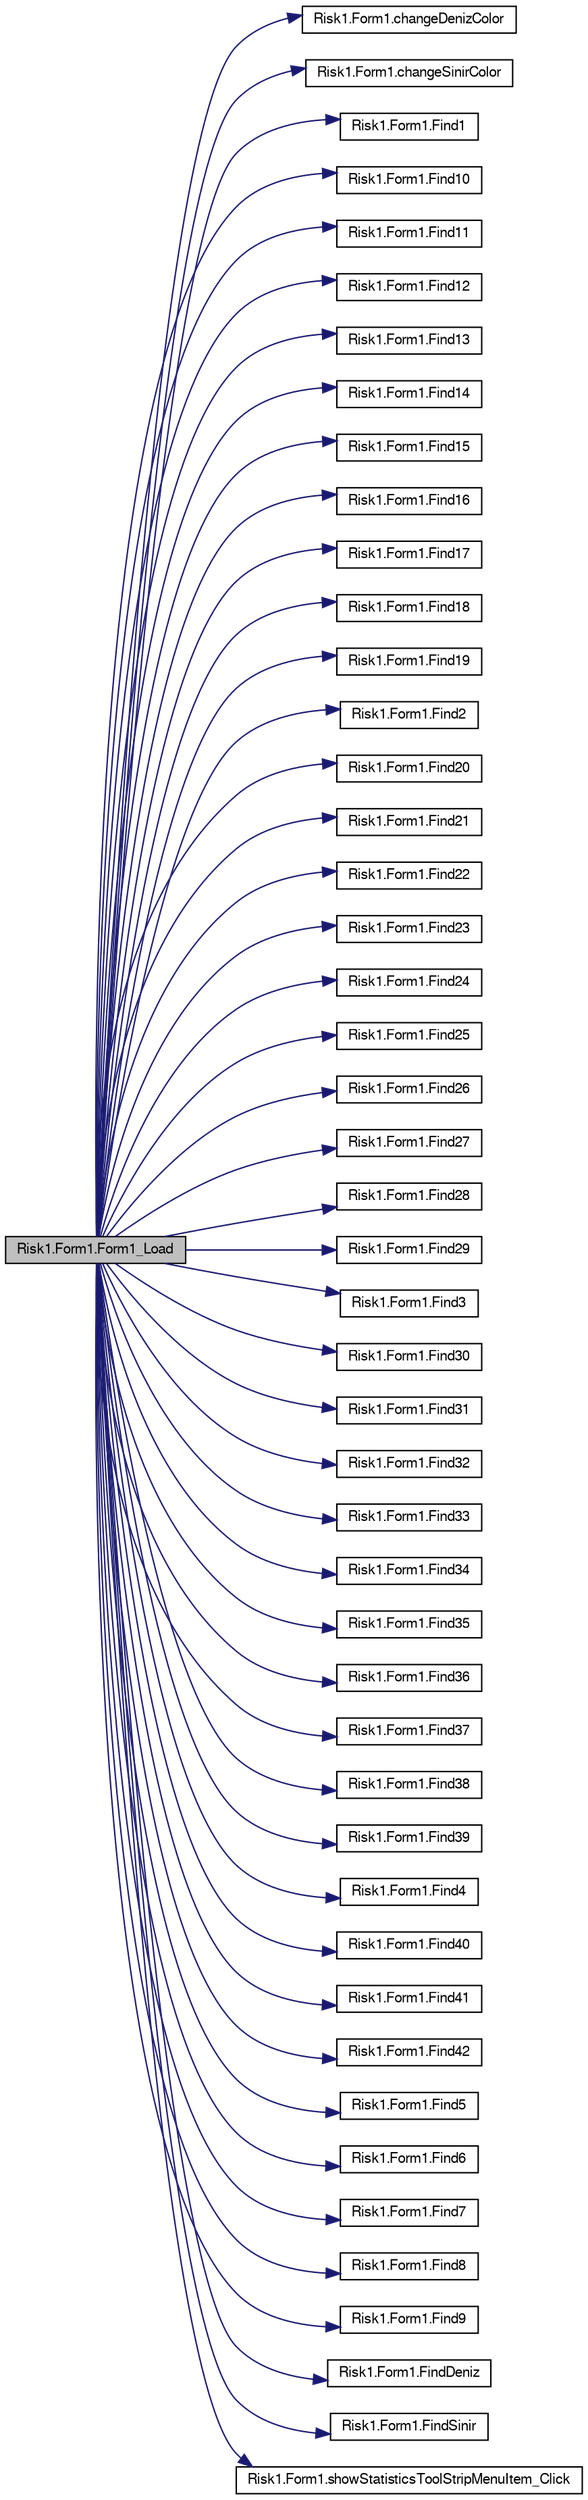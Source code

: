digraph G
{
  bgcolor="transparent";
  edge [fontname="FreeSans",fontsize="10",labelfontname="FreeSans",labelfontsize="10"];
  node [fontname="FreeSans",fontsize="10",shape=record];
  rankdir="LR";
  Node1 [label="Risk1.Form1.Form1_Load",height=0.2,width=0.4,color="black", fillcolor="grey75", style="filled" fontcolor="black"];
  Node1 -> Node2 [color="midnightblue",fontsize="10",style="solid",fontname="FreeSans"];
  Node2 [label="Risk1.Form1.changeDenizColor",height=0.2,width=0.4,color="black",URL="$classRisk1_1_1Form1.html#a268cb2b8da2c2a9d666d800f6fe6cf87"];
  Node1 -> Node3 [color="midnightblue",fontsize="10",style="solid",fontname="FreeSans"];
  Node3 [label="Risk1.Form1.changeSinirColor",height=0.2,width=0.4,color="black",URL="$classRisk1_1_1Form1.html#a84035cc71fa2ae6ce86fc0096141c32d"];
  Node1 -> Node4 [color="midnightblue",fontsize="10",style="solid",fontname="FreeSans"];
  Node4 [label="Risk1.Form1.Find1",height=0.2,width=0.4,color="black",URL="$classRisk1_1_1Form1.html#ada2d7021ebaa443aea50a582dda37cf2"];
  Node1 -> Node5 [color="midnightblue",fontsize="10",style="solid",fontname="FreeSans"];
  Node5 [label="Risk1.Form1.Find10",height=0.2,width=0.4,color="black",URL="$classRisk1_1_1Form1.html#a7bd52101e474434d9a2d7d22b89f1400"];
  Node1 -> Node6 [color="midnightblue",fontsize="10",style="solid",fontname="FreeSans"];
  Node6 [label="Risk1.Form1.Find11",height=0.2,width=0.4,color="black",URL="$classRisk1_1_1Form1.html#a3fa0e05ba92a087b425c3ea287dfad25"];
  Node1 -> Node7 [color="midnightblue",fontsize="10",style="solid",fontname="FreeSans"];
  Node7 [label="Risk1.Form1.Find12",height=0.2,width=0.4,color="black",URL="$classRisk1_1_1Form1.html#a7b63be2dcd84b2778a43f896b89cb88c"];
  Node1 -> Node8 [color="midnightblue",fontsize="10",style="solid",fontname="FreeSans"];
  Node8 [label="Risk1.Form1.Find13",height=0.2,width=0.4,color="black",URL="$classRisk1_1_1Form1.html#a278df2f4a345bcc28165612704b3dd09"];
  Node1 -> Node9 [color="midnightblue",fontsize="10",style="solid",fontname="FreeSans"];
  Node9 [label="Risk1.Form1.Find14",height=0.2,width=0.4,color="black",URL="$classRisk1_1_1Form1.html#a912fa186c2caaa10530386ef2b33b786"];
  Node1 -> Node10 [color="midnightblue",fontsize="10",style="solid",fontname="FreeSans"];
  Node10 [label="Risk1.Form1.Find15",height=0.2,width=0.4,color="black",URL="$classRisk1_1_1Form1.html#a19c1afb9b324f5da30c2d1a13ba617c4"];
  Node1 -> Node11 [color="midnightblue",fontsize="10",style="solid",fontname="FreeSans"];
  Node11 [label="Risk1.Form1.Find16",height=0.2,width=0.4,color="black",URL="$classRisk1_1_1Form1.html#a71919812f8828813665cce2425b90fd1"];
  Node1 -> Node12 [color="midnightblue",fontsize="10",style="solid",fontname="FreeSans"];
  Node12 [label="Risk1.Form1.Find17",height=0.2,width=0.4,color="black",URL="$classRisk1_1_1Form1.html#ab1b589a951b45ea5d4097ac8ca653077"];
  Node1 -> Node13 [color="midnightblue",fontsize="10",style="solid",fontname="FreeSans"];
  Node13 [label="Risk1.Form1.Find18",height=0.2,width=0.4,color="black",URL="$classRisk1_1_1Form1.html#ac20c23eb96be55609d473c06bea1161c"];
  Node1 -> Node14 [color="midnightblue",fontsize="10",style="solid",fontname="FreeSans"];
  Node14 [label="Risk1.Form1.Find19",height=0.2,width=0.4,color="black",URL="$classRisk1_1_1Form1.html#a02e365339ad8a3c10beb4e2c863d4ad3"];
  Node1 -> Node15 [color="midnightblue",fontsize="10",style="solid",fontname="FreeSans"];
  Node15 [label="Risk1.Form1.Find2",height=0.2,width=0.4,color="black",URL="$classRisk1_1_1Form1.html#ab2e93ee24d825cd705e6819ba98580c7"];
  Node1 -> Node16 [color="midnightblue",fontsize="10",style="solid",fontname="FreeSans"];
  Node16 [label="Risk1.Form1.Find20",height=0.2,width=0.4,color="black",URL="$classRisk1_1_1Form1.html#ac60f5366778795a615923027774f5d58"];
  Node1 -> Node17 [color="midnightblue",fontsize="10",style="solid",fontname="FreeSans"];
  Node17 [label="Risk1.Form1.Find21",height=0.2,width=0.4,color="black",URL="$classRisk1_1_1Form1.html#a73a749c341bcab3581d32d93cef4d762"];
  Node1 -> Node18 [color="midnightblue",fontsize="10",style="solid",fontname="FreeSans"];
  Node18 [label="Risk1.Form1.Find22",height=0.2,width=0.4,color="black",URL="$classRisk1_1_1Form1.html#a94bcabf0f9612581b3b52026828d7469"];
  Node1 -> Node19 [color="midnightblue",fontsize="10",style="solid",fontname="FreeSans"];
  Node19 [label="Risk1.Form1.Find23",height=0.2,width=0.4,color="black",URL="$classRisk1_1_1Form1.html#ac24d37e239688f886e8448c93ec41556"];
  Node1 -> Node20 [color="midnightblue",fontsize="10",style="solid",fontname="FreeSans"];
  Node20 [label="Risk1.Form1.Find24",height=0.2,width=0.4,color="black",URL="$classRisk1_1_1Form1.html#a5ca9680698f183d0368baf0dec45713a"];
  Node1 -> Node21 [color="midnightblue",fontsize="10",style="solid",fontname="FreeSans"];
  Node21 [label="Risk1.Form1.Find25",height=0.2,width=0.4,color="black",URL="$classRisk1_1_1Form1.html#a61d622674fcabad50da00276806121e2"];
  Node1 -> Node22 [color="midnightblue",fontsize="10",style="solid",fontname="FreeSans"];
  Node22 [label="Risk1.Form1.Find26",height=0.2,width=0.4,color="black",URL="$classRisk1_1_1Form1.html#aee2ba9b0a112a37b75b028f0aa3b7434"];
  Node1 -> Node23 [color="midnightblue",fontsize="10",style="solid",fontname="FreeSans"];
  Node23 [label="Risk1.Form1.Find27",height=0.2,width=0.4,color="black",URL="$classRisk1_1_1Form1.html#aeab52c80ae0a45fdb2f68d313e41edea"];
  Node1 -> Node24 [color="midnightblue",fontsize="10",style="solid",fontname="FreeSans"];
  Node24 [label="Risk1.Form1.Find28",height=0.2,width=0.4,color="black",URL="$classRisk1_1_1Form1.html#ae943f11146c085a6b15a2487b05606f3"];
  Node1 -> Node25 [color="midnightblue",fontsize="10",style="solid",fontname="FreeSans"];
  Node25 [label="Risk1.Form1.Find29",height=0.2,width=0.4,color="black",URL="$classRisk1_1_1Form1.html#a516fc857c0eb6d77e6ec1bae92f49094"];
  Node1 -> Node26 [color="midnightblue",fontsize="10",style="solid",fontname="FreeSans"];
  Node26 [label="Risk1.Form1.Find3",height=0.2,width=0.4,color="black",URL="$classRisk1_1_1Form1.html#a69e3bd27dd86235f723b8c680ce662ae"];
  Node1 -> Node27 [color="midnightblue",fontsize="10",style="solid",fontname="FreeSans"];
  Node27 [label="Risk1.Form1.Find30",height=0.2,width=0.4,color="black",URL="$classRisk1_1_1Form1.html#a6e9b3230d824a86ad7df34b0ff8352f5"];
  Node1 -> Node28 [color="midnightblue",fontsize="10",style="solid",fontname="FreeSans"];
  Node28 [label="Risk1.Form1.Find31",height=0.2,width=0.4,color="black",URL="$classRisk1_1_1Form1.html#a4a28549ed168a1d56ce741d5744b00c1"];
  Node1 -> Node29 [color="midnightblue",fontsize="10",style="solid",fontname="FreeSans"];
  Node29 [label="Risk1.Form1.Find32",height=0.2,width=0.4,color="black",URL="$classRisk1_1_1Form1.html#ae076b4138419b6273f7260ff3c864838"];
  Node1 -> Node30 [color="midnightblue",fontsize="10",style="solid",fontname="FreeSans"];
  Node30 [label="Risk1.Form1.Find33",height=0.2,width=0.4,color="black",URL="$classRisk1_1_1Form1.html#a0b5a9cc47ef74aa170598dcfc972e0a2"];
  Node1 -> Node31 [color="midnightblue",fontsize="10",style="solid",fontname="FreeSans"];
  Node31 [label="Risk1.Form1.Find34",height=0.2,width=0.4,color="black",URL="$classRisk1_1_1Form1.html#aa40d549252e52f33462b5adeb8affdaf"];
  Node1 -> Node32 [color="midnightblue",fontsize="10",style="solid",fontname="FreeSans"];
  Node32 [label="Risk1.Form1.Find35",height=0.2,width=0.4,color="black",URL="$classRisk1_1_1Form1.html#a6bb0426b8360d82ab820c765f10cbab2"];
  Node1 -> Node33 [color="midnightblue",fontsize="10",style="solid",fontname="FreeSans"];
  Node33 [label="Risk1.Form1.Find36",height=0.2,width=0.4,color="black",URL="$classRisk1_1_1Form1.html#a9362e3d18edee620ae704b0ae170995b"];
  Node1 -> Node34 [color="midnightblue",fontsize="10",style="solid",fontname="FreeSans"];
  Node34 [label="Risk1.Form1.Find37",height=0.2,width=0.4,color="black",URL="$classRisk1_1_1Form1.html#a362747ebf59e20d49618bccaa2616bac"];
  Node1 -> Node35 [color="midnightblue",fontsize="10",style="solid",fontname="FreeSans"];
  Node35 [label="Risk1.Form1.Find38",height=0.2,width=0.4,color="black",URL="$classRisk1_1_1Form1.html#a46421b2ae3c5567ae30d5c22e008ed9d"];
  Node1 -> Node36 [color="midnightblue",fontsize="10",style="solid",fontname="FreeSans"];
  Node36 [label="Risk1.Form1.Find39",height=0.2,width=0.4,color="black",URL="$classRisk1_1_1Form1.html#ae0e48a96bee270f4cf540f2c9fbb1502"];
  Node1 -> Node37 [color="midnightblue",fontsize="10",style="solid",fontname="FreeSans"];
  Node37 [label="Risk1.Form1.Find4",height=0.2,width=0.4,color="black",URL="$classRisk1_1_1Form1.html#ab10d5a35d1891f176a5cfa01d1fb27a9"];
  Node1 -> Node38 [color="midnightblue",fontsize="10",style="solid",fontname="FreeSans"];
  Node38 [label="Risk1.Form1.Find40",height=0.2,width=0.4,color="black",URL="$classRisk1_1_1Form1.html#a225f06e481f25e1a4bba3c2049e40214"];
  Node1 -> Node39 [color="midnightblue",fontsize="10",style="solid",fontname="FreeSans"];
  Node39 [label="Risk1.Form1.Find41",height=0.2,width=0.4,color="black",URL="$classRisk1_1_1Form1.html#a7b7e411d427d8dc901d9835f82572ece"];
  Node1 -> Node40 [color="midnightblue",fontsize="10",style="solid",fontname="FreeSans"];
  Node40 [label="Risk1.Form1.Find42",height=0.2,width=0.4,color="black",URL="$classRisk1_1_1Form1.html#afafe749e6169b9d2e811c0794f465f7d"];
  Node1 -> Node41 [color="midnightblue",fontsize="10",style="solid",fontname="FreeSans"];
  Node41 [label="Risk1.Form1.Find5",height=0.2,width=0.4,color="black",URL="$classRisk1_1_1Form1.html#a9b2c0579094cd859c8898e4b203165a9"];
  Node1 -> Node42 [color="midnightblue",fontsize="10",style="solid",fontname="FreeSans"];
  Node42 [label="Risk1.Form1.Find6",height=0.2,width=0.4,color="black",URL="$classRisk1_1_1Form1.html#aed2f04c282fadc48a2515d63081aabca"];
  Node1 -> Node43 [color="midnightblue",fontsize="10",style="solid",fontname="FreeSans"];
  Node43 [label="Risk1.Form1.Find7",height=0.2,width=0.4,color="black",URL="$classRisk1_1_1Form1.html#ad44c76abd70c9ba0df859947cafa3b0f"];
  Node1 -> Node44 [color="midnightblue",fontsize="10",style="solid",fontname="FreeSans"];
  Node44 [label="Risk1.Form1.Find8",height=0.2,width=0.4,color="black",URL="$classRisk1_1_1Form1.html#a22d021bbef6454436fc55b6fcec77b18"];
  Node1 -> Node45 [color="midnightblue",fontsize="10",style="solid",fontname="FreeSans"];
  Node45 [label="Risk1.Form1.Find9",height=0.2,width=0.4,color="black",URL="$classRisk1_1_1Form1.html#af0fe6890a5ad36e0915f6148e47f6680"];
  Node1 -> Node46 [color="midnightblue",fontsize="10",style="solid",fontname="FreeSans"];
  Node46 [label="Risk1.Form1.FindDeniz",height=0.2,width=0.4,color="black",URL="$classRisk1_1_1Form1.html#ab8074ccd59b624a5da28313ec698a6b5"];
  Node1 -> Node47 [color="midnightblue",fontsize="10",style="solid",fontname="FreeSans"];
  Node47 [label="Risk1.Form1.FindSinir",height=0.2,width=0.4,color="black",URL="$classRisk1_1_1Form1.html#acf0c8ce3c7f6ca1c3fe409f3327c415a"];
  Node1 -> Node48 [color="midnightblue",fontsize="10",style="solid",fontname="FreeSans"];
  Node48 [label="Risk1.Form1.showStatisticsToolStripMenuItem_Click",height=0.2,width=0.4,color="black",URL="$classRisk1_1_1Form1.html#a03dfff826bd69b296373184eb249897d"];
}
